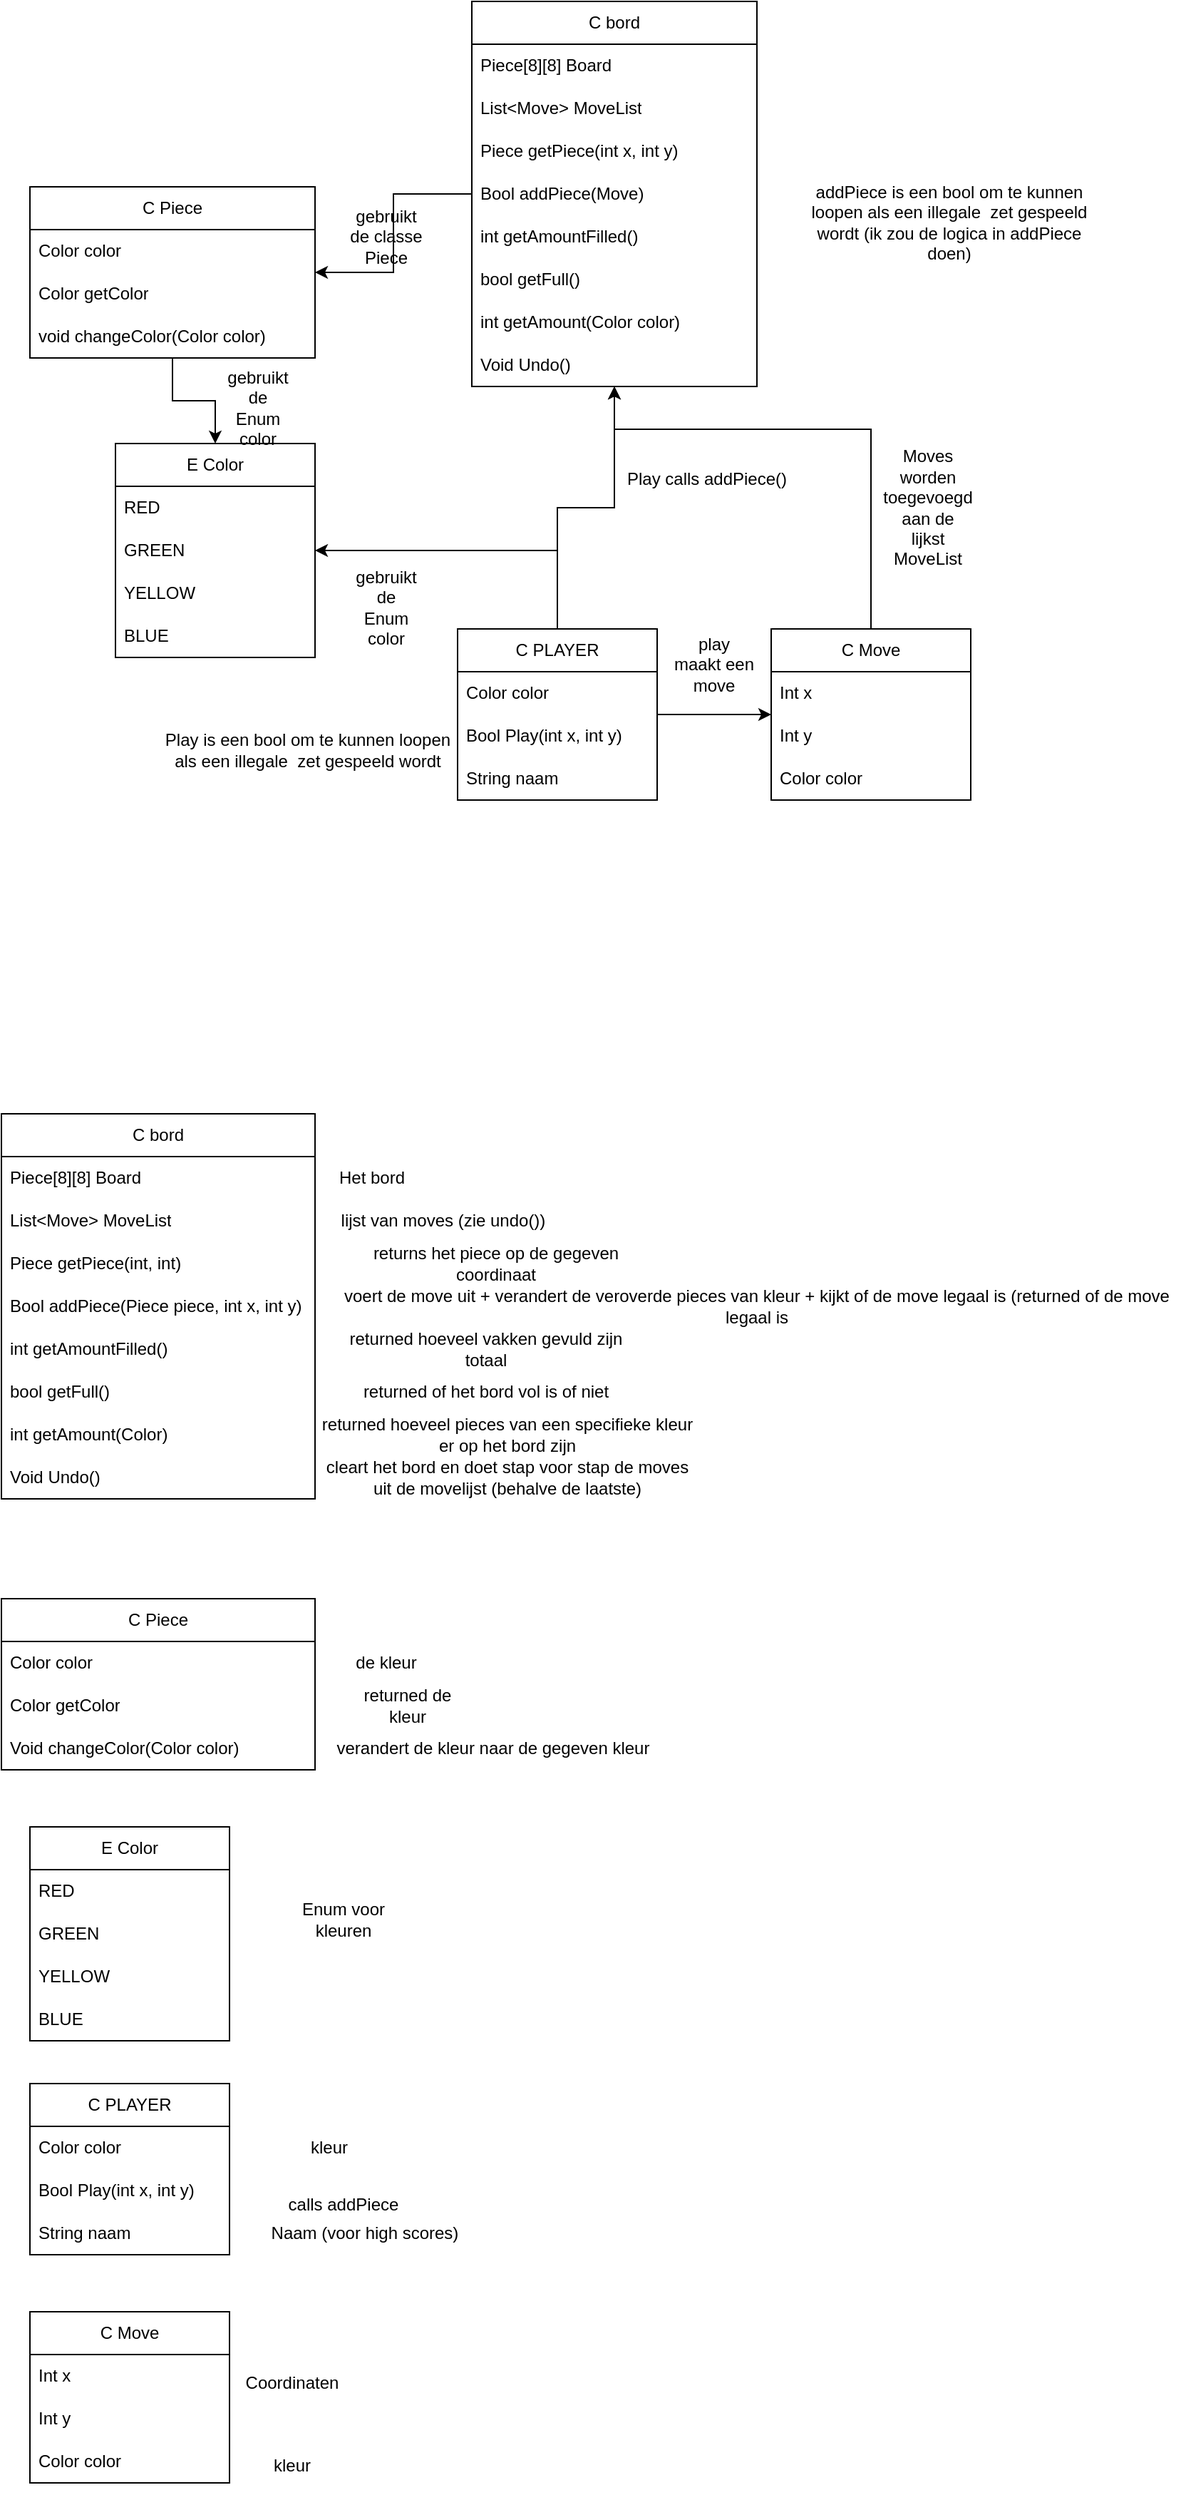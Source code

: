 <mxfile version="24.9.3">
  <diagram name="Pagina-1" id="bmRbm5KisbISFDYyVt0u">
    <mxGraphModel dx="1235" dy="736" grid="1" gridSize="10" guides="1" tooltips="1" connect="1" arrows="1" fold="1" page="1" pageScale="1" pageWidth="827" pageHeight="1169" math="0" shadow="0">
      <root>
        <mxCell id="0" />
        <mxCell id="1" parent="0" />
        <mxCell id="3ui4quVlIultQNTE18O1-8" value="" style="edgeStyle=orthogonalEdgeStyle;rounded=0;orthogonalLoop=1;jettySize=auto;html=1;" edge="1" parent="1" source="3ui4quVlIultQNTE18O1-1" target="3ui4quVlIultQNTE18O1-6">
          <mxGeometry relative="1" as="geometry" />
        </mxCell>
        <mxCell id="3ui4quVlIultQNTE18O1-1" value="C bord" style="swimlane;fontStyle=0;childLayout=stackLayout;horizontal=1;startSize=30;horizontalStack=0;resizeParent=1;resizeParentMax=0;resizeLast=0;collapsible=1;marginBottom=0;whiteSpace=wrap;html=1;" vertex="1" parent="1">
          <mxGeometry x="350" width="200" height="270" as="geometry" />
        </mxCell>
        <mxCell id="3ui4quVlIultQNTE18O1-2" value="Piece[8][8] Board" style="text;strokeColor=none;fillColor=none;align=left;verticalAlign=middle;spacingLeft=4;spacingRight=4;overflow=hidden;points=[[0,0.5],[1,0.5]];portConstraint=eastwest;rotatable=0;whiteSpace=wrap;html=1;" vertex="1" parent="3ui4quVlIultQNTE18O1-1">
          <mxGeometry y="30" width="200" height="30" as="geometry" />
        </mxCell>
        <mxCell id="3ui4quVlIultQNTE18O1-45" value="List&amp;lt;Move&amp;gt; MoveList" style="text;strokeColor=none;fillColor=none;align=left;verticalAlign=middle;spacingLeft=4;spacingRight=4;overflow=hidden;points=[[0,0.5],[1,0.5]];portConstraint=eastwest;rotatable=0;whiteSpace=wrap;html=1;" vertex="1" parent="3ui4quVlIultQNTE18O1-1">
          <mxGeometry y="60" width="200" height="30" as="geometry" />
        </mxCell>
        <mxCell id="3ui4quVlIultQNTE18O1-15" value="Piece getPiece(int x, int y)" style="text;strokeColor=none;fillColor=none;align=left;verticalAlign=middle;spacingLeft=4;spacingRight=4;overflow=hidden;points=[[0,0.5],[1,0.5]];portConstraint=eastwest;rotatable=0;whiteSpace=wrap;html=1;" vertex="1" parent="3ui4quVlIultQNTE18O1-1">
          <mxGeometry y="90" width="200" height="30" as="geometry" />
        </mxCell>
        <mxCell id="3ui4quVlIultQNTE18O1-29" value="Bool addPiece(Move)" style="text;strokeColor=none;fillColor=none;align=left;verticalAlign=middle;spacingLeft=4;spacingRight=4;overflow=hidden;points=[[0,0.5],[1,0.5]];portConstraint=eastwest;rotatable=0;whiteSpace=wrap;html=1;" vertex="1" parent="3ui4quVlIultQNTE18O1-1">
          <mxGeometry y="120" width="200" height="30" as="geometry" />
        </mxCell>
        <mxCell id="3ui4quVlIultQNTE18O1-35" value="int getAmountFilled()" style="text;strokeColor=none;fillColor=none;align=left;verticalAlign=middle;spacingLeft=4;spacingRight=4;overflow=hidden;points=[[0,0.5],[1,0.5]];portConstraint=eastwest;rotatable=0;whiteSpace=wrap;html=1;" vertex="1" parent="3ui4quVlIultQNTE18O1-1">
          <mxGeometry y="150" width="200" height="30" as="geometry" />
        </mxCell>
        <mxCell id="3ui4quVlIultQNTE18O1-36" value="bool getFull()" style="text;strokeColor=none;fillColor=none;align=left;verticalAlign=middle;spacingLeft=4;spacingRight=4;overflow=hidden;points=[[0,0.5],[1,0.5]];portConstraint=eastwest;rotatable=0;whiteSpace=wrap;html=1;" vertex="1" parent="3ui4quVlIultQNTE18O1-1">
          <mxGeometry y="180" width="200" height="30" as="geometry" />
        </mxCell>
        <mxCell id="3ui4quVlIultQNTE18O1-37" value="int getAmount(Color color)" style="text;strokeColor=none;fillColor=none;align=left;verticalAlign=middle;spacingLeft=4;spacingRight=4;overflow=hidden;points=[[0,0.5],[1,0.5]];portConstraint=eastwest;rotatable=0;whiteSpace=wrap;html=1;" vertex="1" parent="3ui4quVlIultQNTE18O1-1">
          <mxGeometry y="210" width="200" height="30" as="geometry" />
        </mxCell>
        <mxCell id="3ui4quVlIultQNTE18O1-52" value="Void Undo()" style="text;strokeColor=none;fillColor=none;align=left;verticalAlign=middle;spacingLeft=4;spacingRight=4;overflow=hidden;points=[[0,0.5],[1,0.5]];portConstraint=eastwest;rotatable=0;whiteSpace=wrap;html=1;" vertex="1" parent="3ui4quVlIultQNTE18O1-1">
          <mxGeometry y="240" width="200" height="30" as="geometry" />
        </mxCell>
        <mxCell id="3ui4quVlIultQNTE18O1-11" value="" style="edgeStyle=orthogonalEdgeStyle;rounded=0;orthogonalLoop=1;jettySize=auto;html=1;" edge="1" parent="1" source="3ui4quVlIultQNTE18O1-6" target="3ui4quVlIultQNTE18O1-9">
          <mxGeometry relative="1" as="geometry" />
        </mxCell>
        <mxCell id="3ui4quVlIultQNTE18O1-6" value="C Piece" style="swimlane;fontStyle=0;childLayout=stackLayout;horizontal=1;startSize=30;horizontalStack=0;resizeParent=1;resizeParentMax=0;resizeLast=0;collapsible=1;marginBottom=0;whiteSpace=wrap;html=1;" vertex="1" parent="1">
          <mxGeometry x="40" y="130" width="200" height="120" as="geometry" />
        </mxCell>
        <mxCell id="3ui4quVlIultQNTE18O1-7" value="Color color" style="text;strokeColor=none;fillColor=none;align=left;verticalAlign=middle;spacingLeft=4;spacingRight=4;overflow=hidden;points=[[0,0.5],[1,0.5]];portConstraint=eastwest;rotatable=0;whiteSpace=wrap;html=1;" vertex="1" parent="3ui4quVlIultQNTE18O1-6">
          <mxGeometry y="30" width="200" height="30" as="geometry" />
        </mxCell>
        <mxCell id="3ui4quVlIultQNTE18O1-16" value="Color getColor" style="text;strokeColor=none;fillColor=none;align=left;verticalAlign=middle;spacingLeft=4;spacingRight=4;overflow=hidden;points=[[0,0.5],[1,0.5]];portConstraint=eastwest;rotatable=0;whiteSpace=wrap;html=1;" vertex="1" parent="3ui4quVlIultQNTE18O1-6">
          <mxGeometry y="60" width="200" height="30" as="geometry" />
        </mxCell>
        <mxCell id="3ui4quVlIultQNTE18O1-84" value="void changeColor(Color color)" style="text;strokeColor=none;fillColor=none;align=left;verticalAlign=middle;spacingLeft=4;spacingRight=4;overflow=hidden;points=[[0,0.5],[1,0.5]];portConstraint=eastwest;rotatable=0;whiteSpace=wrap;html=1;" vertex="1" parent="3ui4quVlIultQNTE18O1-6">
          <mxGeometry y="90" width="200" height="30" as="geometry" />
        </mxCell>
        <mxCell id="3ui4quVlIultQNTE18O1-9" value="&lt;div&gt;E Color&lt;/div&gt;" style="swimlane;fontStyle=0;childLayout=stackLayout;horizontal=1;startSize=30;horizontalStack=0;resizeParent=1;resizeParentMax=0;resizeLast=0;collapsible=1;marginBottom=0;whiteSpace=wrap;html=1;" vertex="1" parent="1">
          <mxGeometry x="100" y="310" width="140" height="150" as="geometry" />
        </mxCell>
        <mxCell id="3ui4quVlIultQNTE18O1-10" value="RED" style="text;strokeColor=none;fillColor=none;align=left;verticalAlign=middle;spacingLeft=4;spacingRight=4;overflow=hidden;points=[[0,0.5],[1,0.5]];portConstraint=eastwest;rotatable=0;whiteSpace=wrap;html=1;" vertex="1" parent="3ui4quVlIultQNTE18O1-9">
          <mxGeometry y="30" width="140" height="30" as="geometry" />
        </mxCell>
        <mxCell id="3ui4quVlIultQNTE18O1-12" value="GREEN" style="text;strokeColor=none;fillColor=none;align=left;verticalAlign=middle;spacingLeft=4;spacingRight=4;overflow=hidden;points=[[0,0.5],[1,0.5]];portConstraint=eastwest;rotatable=0;whiteSpace=wrap;html=1;" vertex="1" parent="3ui4quVlIultQNTE18O1-9">
          <mxGeometry y="60" width="140" height="30" as="geometry" />
        </mxCell>
        <mxCell id="3ui4quVlIultQNTE18O1-13" value="YELLOW" style="text;strokeColor=none;fillColor=none;align=left;verticalAlign=middle;spacingLeft=4;spacingRight=4;overflow=hidden;points=[[0,0.5],[1,0.5]];portConstraint=eastwest;rotatable=0;whiteSpace=wrap;html=1;" vertex="1" parent="3ui4quVlIultQNTE18O1-9">
          <mxGeometry y="90" width="140" height="30" as="geometry" />
        </mxCell>
        <mxCell id="3ui4quVlIultQNTE18O1-14" value="BLUE" style="text;strokeColor=none;fillColor=none;align=left;verticalAlign=middle;spacingLeft=4;spacingRight=4;overflow=hidden;points=[[0,0.5],[1,0.5]];portConstraint=eastwest;rotatable=0;whiteSpace=wrap;html=1;" vertex="1" parent="3ui4quVlIultQNTE18O1-9">
          <mxGeometry y="120" width="140" height="30" as="geometry" />
        </mxCell>
        <mxCell id="3ui4quVlIultQNTE18O1-23" style="edgeStyle=orthogonalEdgeStyle;rounded=0;orthogonalLoop=1;jettySize=auto;html=1;" edge="1" parent="1" source="3ui4quVlIultQNTE18O1-17" target="3ui4quVlIultQNTE18O1-12">
          <mxGeometry relative="1" as="geometry" />
        </mxCell>
        <mxCell id="3ui4quVlIultQNTE18O1-42" value="" style="edgeStyle=orthogonalEdgeStyle;rounded=0;orthogonalLoop=1;jettySize=auto;html=1;" edge="1" parent="1" source="3ui4quVlIultQNTE18O1-17" target="3ui4quVlIultQNTE18O1-39">
          <mxGeometry relative="1" as="geometry" />
        </mxCell>
        <mxCell id="3ui4quVlIultQNTE18O1-53" style="edgeStyle=orthogonalEdgeStyle;rounded=0;orthogonalLoop=1;jettySize=auto;html=1;" edge="1" parent="1" source="3ui4quVlIultQNTE18O1-17" target="3ui4quVlIultQNTE18O1-1">
          <mxGeometry relative="1" as="geometry" />
        </mxCell>
        <mxCell id="3ui4quVlIultQNTE18O1-17" value="C PLAYER" style="swimlane;fontStyle=0;childLayout=stackLayout;horizontal=1;startSize=30;horizontalStack=0;resizeParent=1;resizeParentMax=0;resizeLast=0;collapsible=1;marginBottom=0;whiteSpace=wrap;html=1;" vertex="1" parent="1">
          <mxGeometry x="340" y="440" width="140" height="120" as="geometry" />
        </mxCell>
        <mxCell id="3ui4quVlIultQNTE18O1-21" value="&lt;div&gt;Color color&lt;br&gt;&lt;/div&gt;" style="text;strokeColor=none;fillColor=none;align=left;verticalAlign=middle;spacingLeft=4;spacingRight=4;overflow=hidden;points=[[0,0.5],[1,0.5]];portConstraint=eastwest;rotatable=0;whiteSpace=wrap;html=1;" vertex="1" parent="3ui4quVlIultQNTE18O1-17">
          <mxGeometry y="30" width="140" height="30" as="geometry" />
        </mxCell>
        <mxCell id="3ui4quVlIultQNTE18O1-25" value="Bool Play(int x, int y)" style="text;strokeColor=none;fillColor=none;align=left;verticalAlign=middle;spacingLeft=4;spacingRight=4;overflow=hidden;points=[[0,0.5],[1,0.5]];portConstraint=eastwest;rotatable=0;whiteSpace=wrap;html=1;" vertex="1" parent="3ui4quVlIultQNTE18O1-17">
          <mxGeometry y="60" width="140" height="30" as="geometry" />
        </mxCell>
        <mxCell id="3ui4quVlIultQNTE18O1-59" value="String naam" style="text;strokeColor=none;fillColor=none;align=left;verticalAlign=middle;spacingLeft=4;spacingRight=4;overflow=hidden;points=[[0,0.5],[1,0.5]];portConstraint=eastwest;rotatable=0;whiteSpace=wrap;html=1;" vertex="1" parent="3ui4quVlIultQNTE18O1-17">
          <mxGeometry y="90" width="140" height="30" as="geometry" />
        </mxCell>
        <mxCell id="3ui4quVlIultQNTE18O1-26" value="Play is een bool om te kunnen loopen als een illegale&amp;nbsp; zet gespeeld wordt" style="text;html=1;align=center;verticalAlign=middle;whiteSpace=wrap;rounded=0;" vertex="1" parent="1">
          <mxGeometry x="130" y="510" width="210" height="30" as="geometry" />
        </mxCell>
        <mxCell id="3ui4quVlIultQNTE18O1-30" value="addPiece is een bool om te kunnen loopen als een illegale&amp;nbsp; zet gespeeld wordt (ik zou de logica in addPiece doen)" style="text;html=1;align=center;verticalAlign=middle;whiteSpace=wrap;rounded=0;" vertex="1" parent="1">
          <mxGeometry x="580" y="140" width="210" height="30" as="geometry" />
        </mxCell>
        <mxCell id="3ui4quVlIultQNTE18O1-32" value="&lt;div&gt;gebruikt de&lt;/div&gt;&lt;div&gt;Enum color&lt;br&gt;&lt;/div&gt;" style="text;html=1;align=center;verticalAlign=middle;whiteSpace=wrap;rounded=0;" vertex="1" parent="1">
          <mxGeometry x="260" y="410" width="60" height="30" as="geometry" />
        </mxCell>
        <mxCell id="3ui4quVlIultQNTE18O1-33" value="&lt;div&gt;gebruikt de&lt;/div&gt;&lt;div&gt;Enum color&lt;br&gt;&lt;/div&gt;" style="text;html=1;align=center;verticalAlign=middle;whiteSpace=wrap;rounded=0;" vertex="1" parent="1">
          <mxGeometry x="170" y="270" width="60" height="30" as="geometry" />
        </mxCell>
        <mxCell id="3ui4quVlIultQNTE18O1-34" value="gebruikt de classe Piece" style="text;html=1;align=center;verticalAlign=middle;whiteSpace=wrap;rounded=0;" vertex="1" parent="1">
          <mxGeometry x="260" y="150" width="60" height="30" as="geometry" />
        </mxCell>
        <mxCell id="3ui4quVlIultQNTE18O1-54" style="edgeStyle=orthogonalEdgeStyle;rounded=0;orthogonalLoop=1;jettySize=auto;html=1;" edge="1" parent="1" source="3ui4quVlIultQNTE18O1-39" target="3ui4quVlIultQNTE18O1-1">
          <mxGeometry relative="1" as="geometry">
            <Array as="points">
              <mxPoint x="630" y="300" />
              <mxPoint x="450" y="300" />
            </Array>
          </mxGeometry>
        </mxCell>
        <mxCell id="3ui4quVlIultQNTE18O1-39" value="C Move" style="swimlane;fontStyle=0;childLayout=stackLayout;horizontal=1;startSize=30;horizontalStack=0;resizeParent=1;resizeParentMax=0;resizeLast=0;collapsible=1;marginBottom=0;whiteSpace=wrap;html=1;" vertex="1" parent="1">
          <mxGeometry x="560" y="440" width="140" height="120" as="geometry" />
        </mxCell>
        <mxCell id="3ui4quVlIultQNTE18O1-41" value="Int x" style="text;strokeColor=none;fillColor=none;align=left;verticalAlign=middle;spacingLeft=4;spacingRight=4;overflow=hidden;points=[[0,0.5],[1,0.5]];portConstraint=eastwest;rotatable=0;whiteSpace=wrap;html=1;" vertex="1" parent="3ui4quVlIultQNTE18O1-39">
          <mxGeometry y="30" width="140" height="30" as="geometry" />
        </mxCell>
        <mxCell id="3ui4quVlIultQNTE18O1-43" value="Int y" style="text;strokeColor=none;fillColor=none;align=left;verticalAlign=middle;spacingLeft=4;spacingRight=4;overflow=hidden;points=[[0,0.5],[1,0.5]];portConstraint=eastwest;rotatable=0;whiteSpace=wrap;html=1;" vertex="1" parent="3ui4quVlIultQNTE18O1-39">
          <mxGeometry y="60" width="140" height="30" as="geometry" />
        </mxCell>
        <mxCell id="3ui4quVlIultQNTE18O1-58" value="Color color" style="text;strokeColor=none;fillColor=none;align=left;verticalAlign=middle;spacingLeft=4;spacingRight=4;overflow=hidden;points=[[0,0.5],[1,0.5]];portConstraint=eastwest;rotatable=0;whiteSpace=wrap;html=1;" vertex="1" parent="3ui4quVlIultQNTE18O1-39">
          <mxGeometry y="90" width="140" height="30" as="geometry" />
        </mxCell>
        <mxCell id="3ui4quVlIultQNTE18O1-44" value="play maakt een move" style="text;html=1;align=center;verticalAlign=middle;whiteSpace=wrap;rounded=0;" vertex="1" parent="1">
          <mxGeometry x="490" y="450" width="60" height="30" as="geometry" />
        </mxCell>
        <mxCell id="3ui4quVlIultQNTE18O1-50" value="Play calls addPiece()" style="text;html=1;align=center;verticalAlign=middle;whiteSpace=wrap;rounded=0;" vertex="1" parent="1">
          <mxGeometry x="410" y="320" width="210" height="30" as="geometry" />
        </mxCell>
        <mxCell id="3ui4quVlIultQNTE18O1-57" value="Moves worden toegevoegd aan de lijkst MoveList" style="text;html=1;align=center;verticalAlign=middle;whiteSpace=wrap;rounded=0;" vertex="1" parent="1">
          <mxGeometry x="640" y="340" width="60" height="30" as="geometry" />
        </mxCell>
        <mxCell id="3ui4quVlIultQNTE18O1-60" value="C bord" style="swimlane;fontStyle=0;childLayout=stackLayout;horizontal=1;startSize=30;horizontalStack=0;resizeParent=1;resizeParentMax=0;resizeLast=0;collapsible=1;marginBottom=0;whiteSpace=wrap;html=1;" vertex="1" parent="1">
          <mxGeometry x="20" y="780" width="220" height="270" as="geometry" />
        </mxCell>
        <mxCell id="3ui4quVlIultQNTE18O1-61" value="Piece[8][8] Board" style="text;strokeColor=none;fillColor=none;align=left;verticalAlign=middle;spacingLeft=4;spacingRight=4;overflow=hidden;points=[[0,0.5],[1,0.5]];portConstraint=eastwest;rotatable=0;whiteSpace=wrap;html=1;" vertex="1" parent="3ui4quVlIultQNTE18O1-60">
          <mxGeometry y="30" width="220" height="30" as="geometry" />
        </mxCell>
        <mxCell id="3ui4quVlIultQNTE18O1-62" value="List&amp;lt;Move&amp;gt; MoveList" style="text;strokeColor=none;fillColor=none;align=left;verticalAlign=middle;spacingLeft=4;spacingRight=4;overflow=hidden;points=[[0,0.5],[1,0.5]];portConstraint=eastwest;rotatable=0;whiteSpace=wrap;html=1;" vertex="1" parent="3ui4quVlIultQNTE18O1-60">
          <mxGeometry y="60" width="220" height="30" as="geometry" />
        </mxCell>
        <mxCell id="3ui4quVlIultQNTE18O1-63" value="Piece getPiece(int, int)" style="text;strokeColor=none;fillColor=none;align=left;verticalAlign=middle;spacingLeft=4;spacingRight=4;overflow=hidden;points=[[0,0.5],[1,0.5]];portConstraint=eastwest;rotatable=0;whiteSpace=wrap;html=1;" vertex="1" parent="3ui4quVlIultQNTE18O1-60">
          <mxGeometry y="90" width="220" height="30" as="geometry" />
        </mxCell>
        <mxCell id="3ui4quVlIultQNTE18O1-64" value="Bool addPiece(Piece piece, int x, int y)" style="text;strokeColor=none;fillColor=none;align=left;verticalAlign=middle;spacingLeft=4;spacingRight=4;overflow=hidden;points=[[0,0.5],[1,0.5]];portConstraint=eastwest;rotatable=0;whiteSpace=wrap;html=1;" vertex="1" parent="3ui4quVlIultQNTE18O1-60">
          <mxGeometry y="120" width="220" height="30" as="geometry" />
        </mxCell>
        <mxCell id="3ui4quVlIultQNTE18O1-65" value="int getAmountFilled()" style="text;strokeColor=none;fillColor=none;align=left;verticalAlign=middle;spacingLeft=4;spacingRight=4;overflow=hidden;points=[[0,0.5],[1,0.5]];portConstraint=eastwest;rotatable=0;whiteSpace=wrap;html=1;" vertex="1" parent="3ui4quVlIultQNTE18O1-60">
          <mxGeometry y="150" width="220" height="30" as="geometry" />
        </mxCell>
        <mxCell id="3ui4quVlIultQNTE18O1-66" value="bool getFull()" style="text;strokeColor=none;fillColor=none;align=left;verticalAlign=middle;spacingLeft=4;spacingRight=4;overflow=hidden;points=[[0,0.5],[1,0.5]];portConstraint=eastwest;rotatable=0;whiteSpace=wrap;html=1;" vertex="1" parent="3ui4quVlIultQNTE18O1-60">
          <mxGeometry y="180" width="220" height="30" as="geometry" />
        </mxCell>
        <mxCell id="3ui4quVlIultQNTE18O1-67" value="int getAmount(Color)" style="text;strokeColor=none;fillColor=none;align=left;verticalAlign=middle;spacingLeft=4;spacingRight=4;overflow=hidden;points=[[0,0.5],[1,0.5]];portConstraint=eastwest;rotatable=0;whiteSpace=wrap;html=1;" vertex="1" parent="3ui4quVlIultQNTE18O1-60">
          <mxGeometry y="210" width="220" height="30" as="geometry" />
        </mxCell>
        <mxCell id="3ui4quVlIultQNTE18O1-68" value="Void Undo()" style="text;strokeColor=none;fillColor=none;align=left;verticalAlign=middle;spacingLeft=4;spacingRight=4;overflow=hidden;points=[[0,0.5],[1,0.5]];portConstraint=eastwest;rotatable=0;whiteSpace=wrap;html=1;" vertex="1" parent="3ui4quVlIultQNTE18O1-60">
          <mxGeometry y="240" width="220" height="30" as="geometry" />
        </mxCell>
        <mxCell id="3ui4quVlIultQNTE18O1-70" value="Het bord" style="text;html=1;align=center;verticalAlign=middle;whiteSpace=wrap;rounded=0;" vertex="1" parent="1">
          <mxGeometry x="250" y="810" width="60" height="30" as="geometry" />
        </mxCell>
        <mxCell id="3ui4quVlIultQNTE18O1-71" value="lijst van moves (zie undo())" style="text;html=1;align=center;verticalAlign=middle;whiteSpace=wrap;rounded=0;" vertex="1" parent="1">
          <mxGeometry x="250" y="840" width="160" height="30" as="geometry" />
        </mxCell>
        <mxCell id="3ui4quVlIultQNTE18O1-73" value="returns het piece op de gegeven coordinaat" style="text;html=1;align=center;verticalAlign=middle;whiteSpace=wrap;rounded=0;" vertex="1" parent="1">
          <mxGeometry x="254" y="870" width="226" height="30" as="geometry" />
        </mxCell>
        <mxCell id="3ui4quVlIultQNTE18O1-75" value="voert de move uit + verandert de veroverde pieces van kleur + kijkt of de move legaal is (returned of de move legaal is" style="text;html=1;align=center;verticalAlign=middle;whiteSpace=wrap;rounded=0;" vertex="1" parent="1">
          <mxGeometry x="250" y="900" width="600" height="30" as="geometry" />
        </mxCell>
        <mxCell id="3ui4quVlIultQNTE18O1-76" value="returned hoeveel vakken gevuld zijn totaal" style="text;html=1;align=center;verticalAlign=middle;whiteSpace=wrap;rounded=0;" vertex="1" parent="1">
          <mxGeometry x="250" y="930" width="220" height="30" as="geometry" />
        </mxCell>
        <mxCell id="3ui4quVlIultQNTE18O1-77" value="returned of het bord vol is of niet" style="text;html=1;align=center;verticalAlign=middle;whiteSpace=wrap;rounded=0;" vertex="1" parent="1">
          <mxGeometry x="250" y="960" width="220" height="30" as="geometry" />
        </mxCell>
        <mxCell id="3ui4quVlIultQNTE18O1-78" value="returned hoeveel pieces van een specifieke kleur er op het bord zijn" style="text;html=1;align=center;verticalAlign=middle;whiteSpace=wrap;rounded=0;" vertex="1" parent="1">
          <mxGeometry x="240" y="990" width="270" height="30" as="geometry" />
        </mxCell>
        <mxCell id="3ui4quVlIultQNTE18O1-79" value="cleart het bord en doet stap voor stap de moves uit de movelijst (behalve de laatste)" style="text;html=1;align=center;verticalAlign=middle;whiteSpace=wrap;rounded=0;" vertex="1" parent="1">
          <mxGeometry x="240" y="1020" width="270" height="30" as="geometry" />
        </mxCell>
        <mxCell id="3ui4quVlIultQNTE18O1-80" value="C Piece" style="swimlane;fontStyle=0;childLayout=stackLayout;horizontal=1;startSize=30;horizontalStack=0;resizeParent=1;resizeParentMax=0;resizeLast=0;collapsible=1;marginBottom=0;whiteSpace=wrap;html=1;" vertex="1" parent="1">
          <mxGeometry x="20" y="1120" width="220" height="120" as="geometry" />
        </mxCell>
        <mxCell id="3ui4quVlIultQNTE18O1-81" value="Color color" style="text;strokeColor=none;fillColor=none;align=left;verticalAlign=middle;spacingLeft=4;spacingRight=4;overflow=hidden;points=[[0,0.5],[1,0.5]];portConstraint=eastwest;rotatable=0;whiteSpace=wrap;html=1;" vertex="1" parent="3ui4quVlIultQNTE18O1-80">
          <mxGeometry y="30" width="220" height="30" as="geometry" />
        </mxCell>
        <mxCell id="3ui4quVlIultQNTE18O1-82" value="Color getColor" style="text;strokeColor=none;fillColor=none;align=left;verticalAlign=middle;spacingLeft=4;spacingRight=4;overflow=hidden;points=[[0,0.5],[1,0.5]];portConstraint=eastwest;rotatable=0;whiteSpace=wrap;html=1;" vertex="1" parent="3ui4quVlIultQNTE18O1-80">
          <mxGeometry y="60" width="220" height="30" as="geometry" />
        </mxCell>
        <mxCell id="3ui4quVlIultQNTE18O1-85" value="Void changeColor(Color color)" style="text;strokeColor=none;fillColor=none;align=left;verticalAlign=middle;spacingLeft=4;spacingRight=4;overflow=hidden;points=[[0,0.5],[1,0.5]];portConstraint=eastwest;rotatable=0;whiteSpace=wrap;html=1;" vertex="1" parent="3ui4quVlIultQNTE18O1-80">
          <mxGeometry y="90" width="220" height="30" as="geometry" />
        </mxCell>
        <mxCell id="3ui4quVlIultQNTE18O1-83" value="de kleur" style="text;html=1;align=center;verticalAlign=middle;whiteSpace=wrap;rounded=0;" vertex="1" parent="1">
          <mxGeometry x="260" y="1150" width="60" height="30" as="geometry" />
        </mxCell>
        <mxCell id="3ui4quVlIultQNTE18O1-86" value="returned de kleur" style="text;html=1;align=center;verticalAlign=middle;whiteSpace=wrap;rounded=0;" vertex="1" parent="1">
          <mxGeometry x="260" y="1180" width="90" height="30" as="geometry" />
        </mxCell>
        <mxCell id="3ui4quVlIultQNTE18O1-87" value="verandert de kleur naar de gegeven kleur" style="text;html=1;align=center;verticalAlign=middle;whiteSpace=wrap;rounded=0;" vertex="1" parent="1">
          <mxGeometry x="250" y="1210" width="230" height="30" as="geometry" />
        </mxCell>
        <mxCell id="3ui4quVlIultQNTE18O1-90" value="&lt;div&gt;E Color&lt;/div&gt;" style="swimlane;fontStyle=0;childLayout=stackLayout;horizontal=1;startSize=30;horizontalStack=0;resizeParent=1;resizeParentMax=0;resizeLast=0;collapsible=1;marginBottom=0;whiteSpace=wrap;html=1;" vertex="1" parent="1">
          <mxGeometry x="40" y="1280" width="140" height="150" as="geometry" />
        </mxCell>
        <mxCell id="3ui4quVlIultQNTE18O1-91" value="RED" style="text;strokeColor=none;fillColor=none;align=left;verticalAlign=middle;spacingLeft=4;spacingRight=4;overflow=hidden;points=[[0,0.5],[1,0.5]];portConstraint=eastwest;rotatable=0;whiteSpace=wrap;html=1;" vertex="1" parent="3ui4quVlIultQNTE18O1-90">
          <mxGeometry y="30" width="140" height="30" as="geometry" />
        </mxCell>
        <mxCell id="3ui4quVlIultQNTE18O1-92" value="GREEN" style="text;strokeColor=none;fillColor=none;align=left;verticalAlign=middle;spacingLeft=4;spacingRight=4;overflow=hidden;points=[[0,0.5],[1,0.5]];portConstraint=eastwest;rotatable=0;whiteSpace=wrap;html=1;" vertex="1" parent="3ui4quVlIultQNTE18O1-90">
          <mxGeometry y="60" width="140" height="30" as="geometry" />
        </mxCell>
        <mxCell id="3ui4quVlIultQNTE18O1-93" value="YELLOW" style="text;strokeColor=none;fillColor=none;align=left;verticalAlign=middle;spacingLeft=4;spacingRight=4;overflow=hidden;points=[[0,0.5],[1,0.5]];portConstraint=eastwest;rotatable=0;whiteSpace=wrap;html=1;" vertex="1" parent="3ui4quVlIultQNTE18O1-90">
          <mxGeometry y="90" width="140" height="30" as="geometry" />
        </mxCell>
        <mxCell id="3ui4quVlIultQNTE18O1-94" value="BLUE" style="text;strokeColor=none;fillColor=none;align=left;verticalAlign=middle;spacingLeft=4;spacingRight=4;overflow=hidden;points=[[0,0.5],[1,0.5]];portConstraint=eastwest;rotatable=0;whiteSpace=wrap;html=1;" vertex="1" parent="3ui4quVlIultQNTE18O1-90">
          <mxGeometry y="120" width="140" height="30" as="geometry" />
        </mxCell>
        <mxCell id="3ui4quVlIultQNTE18O1-95" value="Enum voor kleuren" style="text;html=1;align=center;verticalAlign=middle;whiteSpace=wrap;rounded=0;" vertex="1" parent="1">
          <mxGeometry x="210" y="1290" width="100" height="110" as="geometry" />
        </mxCell>
        <mxCell id="3ui4quVlIultQNTE18O1-96" value="C PLAYER" style="swimlane;fontStyle=0;childLayout=stackLayout;horizontal=1;startSize=30;horizontalStack=0;resizeParent=1;resizeParentMax=0;resizeLast=0;collapsible=1;marginBottom=0;whiteSpace=wrap;html=1;" vertex="1" parent="1">
          <mxGeometry x="40" y="1460" width="140" height="120" as="geometry" />
        </mxCell>
        <mxCell id="3ui4quVlIultQNTE18O1-97" value="&lt;div&gt;Color color&lt;br&gt;&lt;/div&gt;" style="text;strokeColor=none;fillColor=none;align=left;verticalAlign=middle;spacingLeft=4;spacingRight=4;overflow=hidden;points=[[0,0.5],[1,0.5]];portConstraint=eastwest;rotatable=0;whiteSpace=wrap;html=1;" vertex="1" parent="3ui4quVlIultQNTE18O1-96">
          <mxGeometry y="30" width="140" height="30" as="geometry" />
        </mxCell>
        <mxCell id="3ui4quVlIultQNTE18O1-98" value="Bool Play(int x, int y)" style="text;strokeColor=none;fillColor=none;align=left;verticalAlign=middle;spacingLeft=4;spacingRight=4;overflow=hidden;points=[[0,0.5],[1,0.5]];portConstraint=eastwest;rotatable=0;whiteSpace=wrap;html=1;" vertex="1" parent="3ui4quVlIultQNTE18O1-96">
          <mxGeometry y="60" width="140" height="30" as="geometry" />
        </mxCell>
        <mxCell id="3ui4quVlIultQNTE18O1-99" value="String naam" style="text;strokeColor=none;fillColor=none;align=left;verticalAlign=middle;spacingLeft=4;spacingRight=4;overflow=hidden;points=[[0,0.5],[1,0.5]];portConstraint=eastwest;rotatable=0;whiteSpace=wrap;html=1;" vertex="1" parent="3ui4quVlIultQNTE18O1-96">
          <mxGeometry y="90" width="140" height="30" as="geometry" />
        </mxCell>
        <mxCell id="3ui4quVlIultQNTE18O1-100" value="kleur" style="text;html=1;align=center;verticalAlign=middle;whiteSpace=wrap;rounded=0;" vertex="1" parent="1">
          <mxGeometry x="200" y="1490" width="100" height="30" as="geometry" />
        </mxCell>
        <mxCell id="3ui4quVlIultQNTE18O1-101" value="Naam (voor high scores)" style="text;html=1;align=center;verticalAlign=middle;whiteSpace=wrap;rounded=0;" vertex="1" parent="1">
          <mxGeometry x="200" y="1550" width="150" height="30" as="geometry" />
        </mxCell>
        <mxCell id="3ui4quVlIultQNTE18O1-103" value="calls addPiece" style="text;html=1;align=center;verticalAlign=middle;whiteSpace=wrap;rounded=0;" vertex="1" parent="1">
          <mxGeometry x="210" y="1530" width="100" height="30" as="geometry" />
        </mxCell>
        <mxCell id="3ui4quVlIultQNTE18O1-104" value="C Move" style="swimlane;fontStyle=0;childLayout=stackLayout;horizontal=1;startSize=30;horizontalStack=0;resizeParent=1;resizeParentMax=0;resizeLast=0;collapsible=1;marginBottom=0;whiteSpace=wrap;html=1;" vertex="1" parent="1">
          <mxGeometry x="40" y="1620" width="140" height="120" as="geometry" />
        </mxCell>
        <mxCell id="3ui4quVlIultQNTE18O1-105" value="Int x" style="text;strokeColor=none;fillColor=none;align=left;verticalAlign=middle;spacingLeft=4;spacingRight=4;overflow=hidden;points=[[0,0.5],[1,0.5]];portConstraint=eastwest;rotatable=0;whiteSpace=wrap;html=1;" vertex="1" parent="3ui4quVlIultQNTE18O1-104">
          <mxGeometry y="30" width="140" height="30" as="geometry" />
        </mxCell>
        <mxCell id="3ui4quVlIultQNTE18O1-106" value="Int y" style="text;strokeColor=none;fillColor=none;align=left;verticalAlign=middle;spacingLeft=4;spacingRight=4;overflow=hidden;points=[[0,0.5],[1,0.5]];portConstraint=eastwest;rotatable=0;whiteSpace=wrap;html=1;" vertex="1" parent="3ui4quVlIultQNTE18O1-104">
          <mxGeometry y="60" width="140" height="30" as="geometry" />
        </mxCell>
        <mxCell id="3ui4quVlIultQNTE18O1-107" value="Color color" style="text;strokeColor=none;fillColor=none;align=left;verticalAlign=middle;spacingLeft=4;spacingRight=4;overflow=hidden;points=[[0,0.5],[1,0.5]];portConstraint=eastwest;rotatable=0;whiteSpace=wrap;html=1;" vertex="1" parent="3ui4quVlIultQNTE18O1-104">
          <mxGeometry y="90" width="140" height="30" as="geometry" />
        </mxCell>
        <mxCell id="3ui4quVlIultQNTE18O1-108" value="&lt;div&gt;Coordinaten&lt;/div&gt;&lt;div&gt;&lt;br&gt;&lt;/div&gt;&lt;div&gt;&lt;br&gt;&lt;/div&gt;&lt;div&gt;&lt;br&gt;&lt;/div&gt;&lt;div&gt;kleur&lt;br&gt;&lt;/div&gt;&lt;div&gt;&lt;br&gt;&lt;/div&gt;" style="text;html=1;align=center;verticalAlign=middle;whiteSpace=wrap;rounded=0;" vertex="1" parent="1">
          <mxGeometry x="179" y="1661" width="90" height="90" as="geometry" />
        </mxCell>
      </root>
    </mxGraphModel>
  </diagram>
</mxfile>
